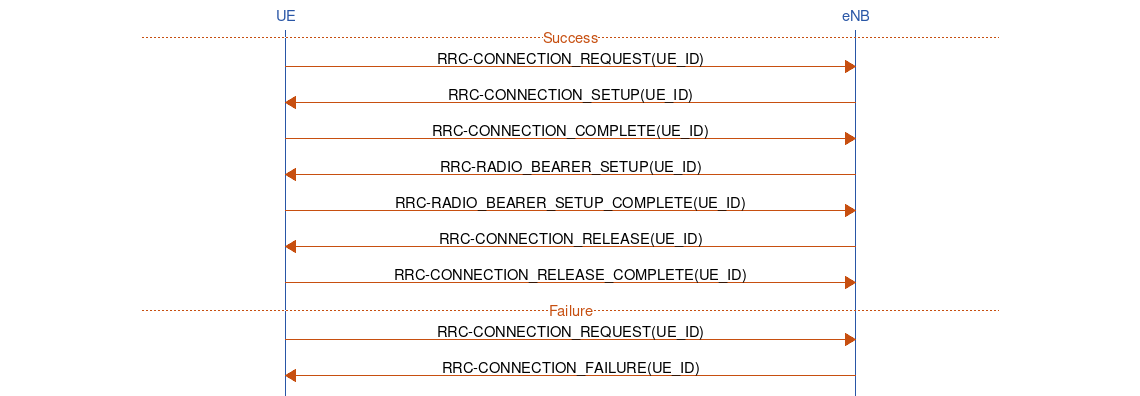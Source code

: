 # http://www.mcternan.me.uk/mscgen/
# mscgen -T eps -i openmsc.msc -o openmsc.eps
# All times given in milli seconds [ms]

msc {
	hscale = "1.9";

	# Network Elements
	UE [ textcolor="#2956A6", linecolour="#2956A6", arclinecolor="#c74f10" ],	
	BS [ label = "eNB", textcolor="#2956A6", linecolour="#2956A6", arclinecolor="#c74f10" ];

	# Use-Cases
	--- [ label = "Success", textcolor="#c74f10", linecolour="#c74f10" ]; # Probability = {0.8} 

	UE => BS [ label = "RRC-CONNECTION_REQUEST(UE_ID)" ]; # latencyDist = {constant} latencyValue = {100.0}
	
	BS => UE [ label = "RRC-CONNECTION_SETUP(UE_ID)" ]; # latencyDist = {constant} latencyValue={100.0}
	UE => BS [ label = "RRC-CONNECTION_COMPLETE(UE_ID)" ]; # latencyDist = {constant} latencyValue = {100.0}

	BS => UE [ label = "RRC-RADIO_BEARER_SETUP(UE_ID)" ]; # latencyDist = {constant} latencyValue = {300.0}
	UE => BS [ label = "RRC-RADIO_BEARER_SETUP_COMPLETE(UE_ID)" ]; # latencyDist = {constant} latencyValue = {400.0}

	BS => UE [ label = "RRC-CONNECTION_RELEASE(UE_ID)" ]; # latencyDist = {constant} latencyValue = {500.0}
	UE => BS [ label = "RRC-CONNECTION_RELEASE_COMPLETE(UE_ID)" ]; # latencyDist = {constant} latencyValue = {600.0}

	--- [ label = "Failure", textcolor="#c74f10", linecolour="#c74f10" ]; # Probability = {0.2}
	UE => BS [ label = "RRC-CONNECTION_REQUEST(UE_ID)" ]; # latencyDist = {exponential} latencyLambda = {4.0}
	BS => UE [ label = "RRC-CONNECTION_FAILURE(UE_ID)" ]; # latencyDist = {constant} latencyValue = {1.0}
}
